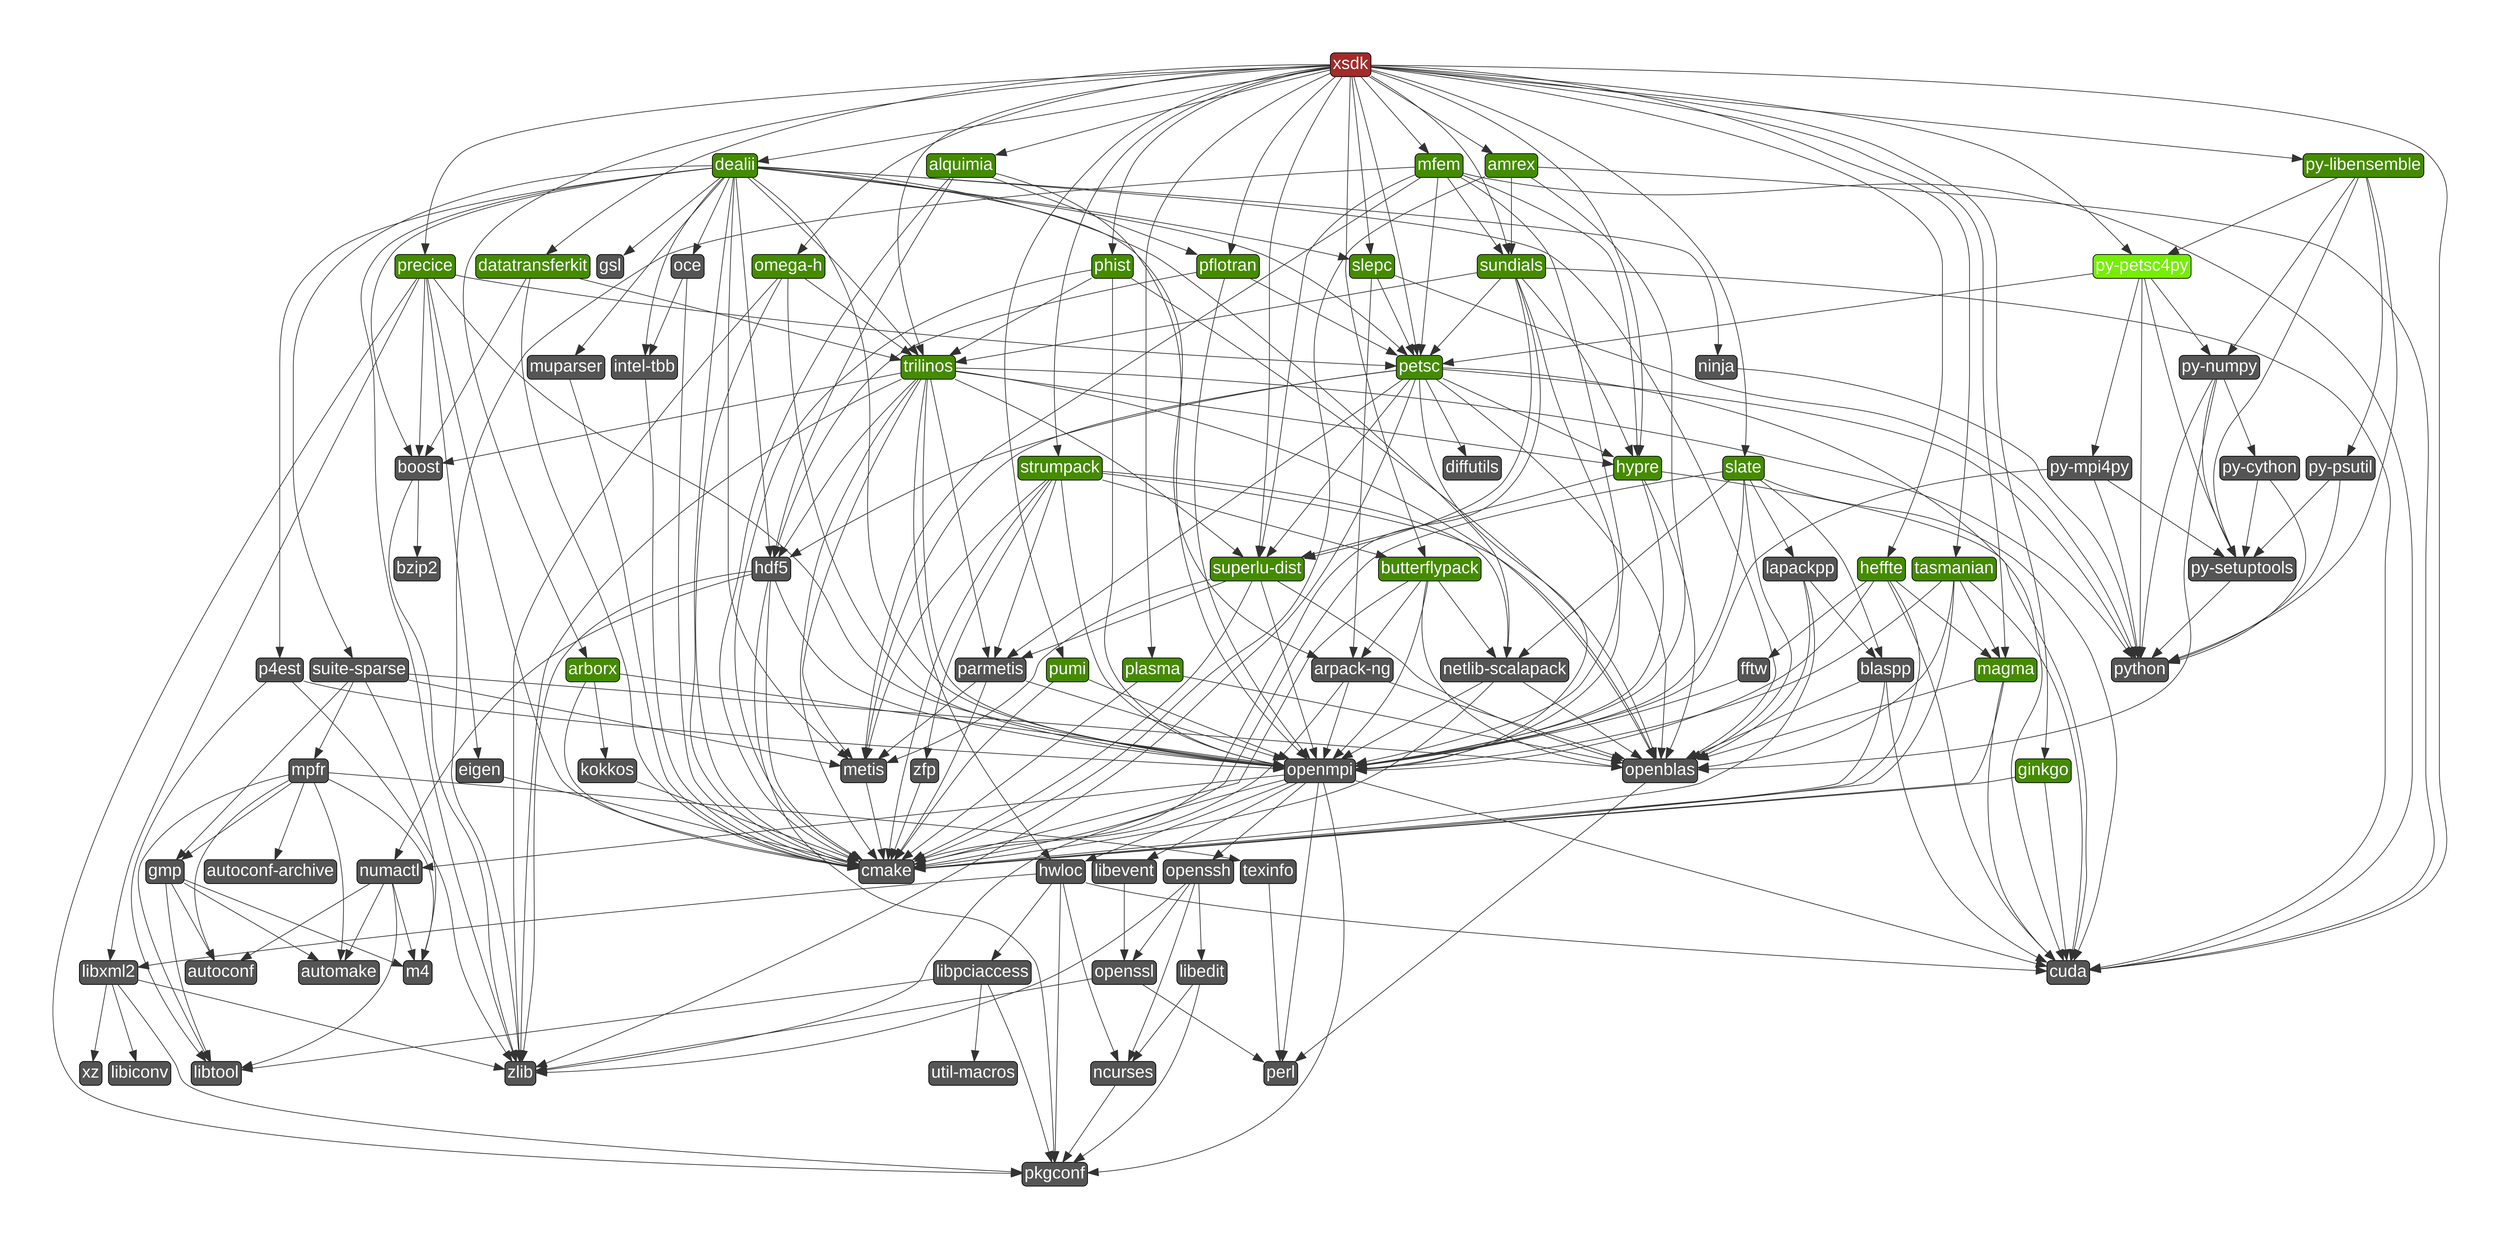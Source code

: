 digraph G {
  labelloc = "b"
  rankdir = "TB"
  ranksep = "3"
  margin = "2"

edge[
     penwidth = "2"
     color = "#333333"
     arrowsize = "3"
]
node[
     fontname=Arial,
     penwidth=2,
     fontsize=48,
     margin=.1,
     shape=box,
     fillcolor="#555555",
     fontcolor=white,
     style="rounded,filled"
]

  "esgpgs47kdyj6t56butnbkdqxrngsqfh" [label="perl"]
  "dm3psrokn6kxellujponoljtkhyt75et" [label="mpfr"]
  "75j2tpc62pqpx46spgpaevhsz2z7wlks" [label="hdf5"]
  "ddxuupmm6g3jxsfmjlvr3yf6xnbptl4e" [label="m4"]
  "gwlrc6wyiksdplw5kcqjp6xs4hcncwaq" [label="zfp"]
  "5gz34kxbkycct6zvbost3tmey57qlqrc" [label="libtool"]
  "ho2rfcl3etvy5pwlqhpzvozvy2rvczjf" [label="precice",fillcolor=chartreuse4]
  "u5p7avoa4b62xmd3vlbq6ttdncltgn5h" [label="openssl"]
  "cevchk6zbwikkhwpifb6awp7tudah2u3" [label="eigen"]
  "m4jxan7jib4diu7db6ggaxjdih6susy3" [label="magma",fillcolor=chartreuse4]
  "53ze3hfb4xfhyug5nrnz463zyl3fgjux" [label="blaspp"]
  "wifsvtcycwl4366ioq5pk772ijyd6sm5" [label="python"]
  "2w47unwx3jae6aa35f6keu24ydycfxwa" [label="metis"]
  "firmyjp35h36axndllcycteoxn6tknq5" [label="lapackpp"]
  "yvishhzc7rj6hqvb6aszvgura6j53z7d" [label="suite-sparse"]
  "v4ijv55gsnqqa3yyzkadmg676lob4dyn" [label="hypre",fillcolor=chartreuse4]
  "scaxdfgmdfzmdqns4y7uwernwudx7wgk" [label="libiconv"]
  "v3o5mkrouq2ml6ijoog5kouykyooqdub" [label="autoconf-archive"]
  "adp3hwefuyc5c5n363bu6yb5dfimboem" [label="tasmanian",fillcolor=chartreuse4]
  "efmfdnweujyqpkk3jc5umw3olhsyhran" [label="arpack-ng"]
  "fs25lbquyllyynoowyv74pgidcdt3lsu" [label="py-mpi4py"]
  "umondjvm4sxqjnxrorbv33mitfcedngv" [label="butterflypack",fillcolor=chartreuse4]
  "nat62wbu3hxn3e4zxeihhmdgwrl6kuhc" [label="superlu-dist",fillcolor=chartreuse4]
  "wosm56aw34vpfne46clodr5lrodc3l4w" [label="muparser"]
  "glvw4pzcdxxp6db4ga6jdalt24bwsfmv" [label="py-cython"]
  "pfhdls6db7w44gc4kyvjy3ipyxsmdngo" [label="openblas"]
  "c5tuufxmcyt4ba5iufhyvungcth4x3ny" [label="cmake"]
  "aulfsxpr5wsgj54csja3644wsdozvmo6" [label="hwloc"]
  "eipx5t4m5ao66rj5bcwaqcxaaqrsbewh" [label="texinfo"]
  "njnwpj3ldltqahrmr6kzdgzg3lmaljod" [label="py-petsc4py",fillcolor=chartreuse2]
  "cbgwz5hdurrlxvjb7dv6c7zav227eujd" [label="trilinos",fillcolor=chartreuse4]
  "l36quwd37vbonnprknsijd7esxwhou6u" [label="gmp"]
  "uivrw4nzysqjpehtyxwquap4wpzeahyc" [label="arborx",fillcolor=chartreuse4]
  "2ugqif53kq2u2ncxttz3d3tgnfns44om" [label="plasma",fillcolor=chartreuse4]
  "hpnu627m73fp2m52x42alol4ql5rtlon" [label="gsl"]
  "nx2m2pk5civ2uuck75hqkpynpoum7tk6" [label="xsdk",fillcolor=brown]
  "l6mipsqd2e7xlytpjt4vex6t4raf7ihf" [label="numactl"]
  "j6tzx4coysthco46hvzrkmqxrf3vjt5i" [label="zlib"]
  "sekujsorw2kzyxdpzhawrzq6ahszukbs" [label="cuda"]
  "4nnjd34furzlu7lahgwuuljtf4ii57dt" [label="pumi",fillcolor=chartreuse4]
  "rxauzietdmvdy4t4hwkuyu52eatg4an3" [label="netlib-scalapack"]
  "ljcs62fycx7ewaic6735kuwosofustpd" [label="omega-h",fillcolor=chartreuse4]
  "yxqku73rngcax2aino7wbb3ysrtilo26" [label="ginkgo",fillcolor=chartreuse4]
  "ytnwda5nox2ah2avaaxsbutcxq6fgvdu" [label="pflotran",fillcolor=chartreuse4]
  "2eourfhsczr4fpgl2bpfnsxjtiru2jfw" [label="py-numpy"]
  "ahuxqa3ft22ktiwiltcryzczzbngbbtt" [label="xz"]
  "7evfsbyexhqmfpcdp4vrqgiv2cywaxws" [label="slate",fillcolor=chartreuse4]
  "bslbuh5oughsfidltzmwvvvfwcbar7ud" [label="libevent"]
  "evtx77sdbsus4koyaavuefuoj546g3zm" [label="diffutils"]
  "kfltjw2jcqkbh5lc5ii7wudy3ow4r3xi" [label="parmetis"]
  "yguo4eskgdj3p4rctlcswm74n3je4hog" [label="kokkos"]
  "h5zwucj4udjdccrfh7fe27ybwokwty45" [label="dealii",fillcolor=chartreuse4]
  "7rgnthhgq3qcawlfl574fymqsfgqqz4j" [label="phist",fillcolor=chartreuse4]
  "x2elpv2ieobvu2hmdowh7gsvy6wclfq5" [label="fftw"]
  "v4b3u6b3yeivn6bqs2mppqvjbgacpn6k" [label="strumpack",fillcolor=chartreuse4]
  "xhsdtca3q2b2xah3glmnyuniiwovcr4c" [label="oce"]
  "j6kz5ltyehwsn4u5x5lewocdf36c4fjz" [label="alquimia",fillcolor=chartreuse4]
  "r65trvawueb3du5ioqakvf6jp4aps2ti" [label="petsc",fillcolor=chartreuse4]
  "dvi3twy7ujxjkcaimruuskiekxyhnlki" [label="sundials",fillcolor=chartreuse4]
  "dju6yohnqxlaf53jtbbb6d3alyvsd2o5" [label="libedit"]
  "7vvdcyjbssnglskrvmgptz5x3uezbmlj" [label="amrex",fillcolor=chartreuse4]
  "qvda2dp6endclsuvdqwwj6oro5w63obh" [label="automake"]
  "ljjq3kja3tdyr4phddvyu4ao222cdnj5" [label="ncurses"]
  "ti3dyxz3cif2nytrf5i7gfnu2adpqh7p" [label="intel-tbb"]
  "56d5or4zxjq6b3avk4bcms3d7gl5fctt" [label="libpciaccess"]
  "ouq7a4x2lzpm7bcvvipjvxyclk7jy5s2" [label="py-libensemble",fillcolor=chartreuse4]
  "hzqz7jsun3zpoedpsjuj3qv6r6dhwq5y" [label="libxml2"]
  "qb42qaw7s5n4ay6f34uleyyebcnltp6u" [label="p4est"]
  "hqwr5tzq5ps22uxzmfqpd5rus3tiotwd" [label="mfem",fillcolor=chartreuse4]
  "ykqiwizv5a7mrryudw7xbfjlh57bnuem" [label="py-psutil"]
  "7ukqpxvn5zaacnnyhahicz2iffpgbzzi" [label="slepc",fillcolor=chartreuse4]
  "n7ltm3k3h7hfpaberbc6myaho2lglzoa" [label="py-setuptools"]
  "w2kfcph2oksybsk2sho3z4tqr63whcyr" [label="heffte",fillcolor=chartreuse4]
  "zq5jbnohhpezazh6h2se22q6s4yukcqe" [label="pkgconf"]
  "2xvanfpltqyzypbmejhede3gpyel2rft" [label="boost"]
  "nwxzooyd2xolzwtzag2dnztlqnx4uj3r" [label="ninja"]
  "qx3smqpqwfxzxiei7qonwgb7kd5mayfs" [label="autoconf"]
  "l4p2gyeosfbw4b5y7xdppqsd6cvlmhj6" [label="openssh"]
  "723y2oxtm2ejxi2om45o4hb63qbrba7c" [label="util-macros"]
  "7lhab24h5d33i34r2hglkc6zbv7smds7" [label="openmpi"]
  "q2lbfanol7mtn2tebbky4xigwsniafgr" [label="bzip2"]
  "52lv2obcyzj5jgkzkgwgwtuxml2sbg7y" [label="datatransferkit",fillcolor=chartreuse4]

  "ytnwda5nox2ah2avaaxsbutcxq6fgvdu" -> "75j2tpc62pqpx46spgpaevhsz2z7wlks"
  "cbgwz5hdurrlxvjb7dv6c7zav227eujd" -> "2xvanfpltqyzypbmejhede3gpyel2rft"
  "h5zwucj4udjdccrfh7fe27ybwokwty45" -> "2w47unwx3jae6aa35f6keu24ydycfxwa"
  "r65trvawueb3du5ioqakvf6jp4aps2ti" -> "evtx77sdbsus4koyaavuefuoj546g3zm"
  "dvi3twy7ujxjkcaimruuskiekxyhnlki" -> "sekujsorw2kzyxdpzhawrzq6ahszukbs"
  "firmyjp35h36axndllcycteoxn6tknq5" -> "53ze3hfb4xfhyug5nrnz463zyl3fgjux"
  "l36quwd37vbonnprknsijd7esxwhou6u" -> "qx3smqpqwfxzxiei7qonwgb7kd5mayfs"
  "rxauzietdmvdy4t4hwkuyu52eatg4an3" -> "pfhdls6db7w44gc4kyvjy3ipyxsmdngo"
  "hzqz7jsun3zpoedpsjuj3qv6r6dhwq5y" -> "ahuxqa3ft22ktiwiltcryzczzbngbbtt"
  "njnwpj3ldltqahrmr6kzdgzg3lmaljod" -> "r65trvawueb3du5ioqakvf6jp4aps2ti"
  "nx2m2pk5civ2uuck75hqkpynpoum7tk6" -> "njnwpj3ldltqahrmr6kzdgzg3lmaljod"
  "hqwr5tzq5ps22uxzmfqpd5rus3tiotwd" -> "2w47unwx3jae6aa35f6keu24ydycfxwa"
  "ljcs62fycx7ewaic6735kuwosofustpd" -> "cbgwz5hdurrlxvjb7dv6c7zav227eujd"
  "nx2m2pk5civ2uuck75hqkpynpoum7tk6" -> "2ugqif53kq2u2ncxttz3d3tgnfns44om"
  "h5zwucj4udjdccrfh7fe27ybwokwty45" -> "hpnu627m73fp2m52x42alol4ql5rtlon"
  "yvishhzc7rj6hqvb6aszvgura6j53z7d" -> "pfhdls6db7w44gc4kyvjy3ipyxsmdngo"
  "dm3psrokn6kxellujponoljtkhyt75et" -> "ddxuupmm6g3jxsfmjlvr3yf6xnbptl4e"
  "7lhab24h5d33i34r2hglkc6zbv7smds7" -> "zq5jbnohhpezazh6h2se22q6s4yukcqe"
  "cbgwz5hdurrlxvjb7dv6c7zav227eujd" -> "nat62wbu3hxn3e4zxeihhmdgwrl6kuhc"
  "h5zwucj4udjdccrfh7fe27ybwokwty45" -> "75j2tpc62pqpx46spgpaevhsz2z7wlks"
  "yguo4eskgdj3p4rctlcswm74n3je4hog" -> "c5tuufxmcyt4ba5iufhyvungcth4x3ny"
  "h5zwucj4udjdccrfh7fe27ybwokwty45" -> "2xvanfpltqyzypbmejhede3gpyel2rft"
  "rxauzietdmvdy4t4hwkuyu52eatg4an3" -> "c5tuufxmcyt4ba5iufhyvungcth4x3ny"
  "cbgwz5hdurrlxvjb7dv6c7zav227eujd" -> "wifsvtcycwl4366ioq5pk772ijyd6sm5"
  "aulfsxpr5wsgj54csja3644wsdozvmo6" -> "56d5or4zxjq6b3avk4bcms3d7gl5fctt"
  "aulfsxpr5wsgj54csja3644wsdozvmo6" -> "ljjq3kja3tdyr4phddvyu4ao222cdnj5"
  "ho2rfcl3etvy5pwlqhpzvozvy2rvczjf" -> "cevchk6zbwikkhwpifb6awp7tudah2u3"
  "v4ijv55gsnqqa3yyzkadmg676lob4dyn" -> "7lhab24h5d33i34r2hglkc6zbv7smds7"
  "7ukqpxvn5zaacnnyhahicz2iffpgbzzi" -> "efmfdnweujyqpkk3jc5umw3olhsyhran"
  "ho2rfcl3etvy5pwlqhpzvozvy2rvczjf" -> "hzqz7jsun3zpoedpsjuj3qv6r6dhwq5y"
  "nx2m2pk5civ2uuck75hqkpynpoum7tk6" -> "v4b3u6b3yeivn6bqs2mppqvjbgacpn6k"
  "nx2m2pk5civ2uuck75hqkpynpoum7tk6" -> "7vvdcyjbssnglskrvmgptz5x3uezbmlj"
  "yxqku73rngcax2aino7wbb3ysrtilo26" -> "sekujsorw2kzyxdpzhawrzq6ahszukbs"
  "dvi3twy7ujxjkcaimruuskiekxyhnlki" -> "r65trvawueb3du5ioqakvf6jp4aps2ti"
  "njnwpj3ldltqahrmr6kzdgzg3lmaljod" -> "n7ltm3k3h7hfpaberbc6myaho2lglzoa"
  "x2elpv2ieobvu2hmdowh7gsvy6wclfq5" -> "7lhab24h5d33i34r2hglkc6zbv7smds7"
  "2w47unwx3jae6aa35f6keu24ydycfxwa" -> "c5tuufxmcyt4ba5iufhyvungcth4x3ny"
  "v4b3u6b3yeivn6bqs2mppqvjbgacpn6k" -> "7lhab24h5d33i34r2hglkc6zbv7smds7"
  "cbgwz5hdurrlxvjb7dv6c7zav227eujd" -> "c5tuufxmcyt4ba5iufhyvungcth4x3ny"
  "yvishhzc7rj6hqvb6aszvgura6j53z7d" -> "ddxuupmm6g3jxsfmjlvr3yf6xnbptl4e"
  "nx2m2pk5civ2uuck75hqkpynpoum7tk6" -> "ytnwda5nox2ah2avaaxsbutcxq6fgvdu"
  "v4b3u6b3yeivn6bqs2mppqvjbgacpn6k" -> "gwlrc6wyiksdplw5kcqjp6xs4hcncwaq"
  "dvi3twy7ujxjkcaimruuskiekxyhnlki" -> "cbgwz5hdurrlxvjb7dv6c7zav227eujd"
  "aulfsxpr5wsgj54csja3644wsdozvmo6" -> "zq5jbnohhpezazh6h2se22q6s4yukcqe"
  "cbgwz5hdurrlxvjb7dv6c7zav227eujd" -> "7lhab24h5d33i34r2hglkc6zbv7smds7"
  "ljcs62fycx7ewaic6735kuwosofustpd" -> "7lhab24h5d33i34r2hglkc6zbv7smds7"
  "nx2m2pk5civ2uuck75hqkpynpoum7tk6" -> "ouq7a4x2lzpm7bcvvipjvxyclk7jy5s2"
  "ho2rfcl3etvy5pwlqhpzvozvy2rvczjf" -> "2xvanfpltqyzypbmejhede3gpyel2rft"
  "75j2tpc62pqpx46spgpaevhsz2z7wlks" -> "j6tzx4coysthco46hvzrkmqxrf3vjt5i"
  "dm3psrokn6kxellujponoljtkhyt75et" -> "5gz34kxbkycct6zvbost3tmey57qlqrc"
  "nx2m2pk5civ2uuck75hqkpynpoum7tk6" -> "uivrw4nzysqjpehtyxwquap4wpzeahyc"
  "2ugqif53kq2u2ncxttz3d3tgnfns44om" -> "c5tuufxmcyt4ba5iufhyvungcth4x3ny"
  "l4p2gyeosfbw4b5y7xdppqsd6cvlmhj6" -> "dju6yohnqxlaf53jtbbb6d3alyvsd2o5"
  "7rgnthhgq3qcawlfl574fymqsfgqqz4j" -> "cbgwz5hdurrlxvjb7dv6c7zav227eujd"
  "dm3psrokn6kxellujponoljtkhyt75et" -> "qx3smqpqwfxzxiei7qonwgb7kd5mayfs"
  "glvw4pzcdxxp6db4ga6jdalt24bwsfmv" -> "n7ltm3k3h7hfpaberbc6myaho2lglzoa"
  "v4b3u6b3yeivn6bqs2mppqvjbgacpn6k" -> "2w47unwx3jae6aa35f6keu24ydycfxwa"
  "hqwr5tzq5ps22uxzmfqpd5rus3tiotwd" -> "nat62wbu3hxn3e4zxeihhmdgwrl6kuhc"
  "nx2m2pk5civ2uuck75hqkpynpoum7tk6" -> "adp3hwefuyc5c5n363bu6yb5dfimboem"
  "nat62wbu3hxn3e4zxeihhmdgwrl6kuhc" -> "c5tuufxmcyt4ba5iufhyvungcth4x3ny"
  "l6mipsqd2e7xlytpjt4vex6t4raf7ihf" -> "5gz34kxbkycct6zvbost3tmey57qlqrc"
  "dm3psrokn6kxellujponoljtkhyt75et" -> "eipx5t4m5ao66rj5bcwaqcxaaqrsbewh"
  "ykqiwizv5a7mrryudw7xbfjlh57bnuem" -> "wifsvtcycwl4366ioq5pk772ijyd6sm5"
  "rxauzietdmvdy4t4hwkuyu52eatg4an3" -> "7lhab24h5d33i34r2hglkc6zbv7smds7"
  "dju6yohnqxlaf53jtbbb6d3alyvsd2o5" -> "zq5jbnohhpezazh6h2se22q6s4yukcqe"
  "dvi3twy7ujxjkcaimruuskiekxyhnlki" -> "c5tuufxmcyt4ba5iufhyvungcth4x3ny"
  "4nnjd34furzlu7lahgwuuljtf4ii57dt" -> "c5tuufxmcyt4ba5iufhyvungcth4x3ny"
  "l4p2gyeosfbw4b5y7xdppqsd6cvlmhj6" -> "j6tzx4coysthco46hvzrkmqxrf3vjt5i"
  "7lhab24h5d33i34r2hglkc6zbv7smds7" -> "esgpgs47kdyj6t56butnbkdqxrngsqfh"
  "v4b3u6b3yeivn6bqs2mppqvjbgacpn6k" -> "pfhdls6db7w44gc4kyvjy3ipyxsmdngo"
  "j6kz5ltyehwsn4u5x5lewocdf36c4fjz" -> "7lhab24h5d33i34r2hglkc6zbv7smds7"
  "r65trvawueb3du5ioqakvf6jp4aps2ti" -> "j6tzx4coysthco46hvzrkmqxrf3vjt5i"
  "umondjvm4sxqjnxrorbv33mitfcedngv" -> "c5tuufxmcyt4ba5iufhyvungcth4x3ny"
  "7vvdcyjbssnglskrvmgptz5x3uezbmlj" -> "c5tuufxmcyt4ba5iufhyvungcth4x3ny"
  "56d5or4zxjq6b3avk4bcms3d7gl5fctt" -> "zq5jbnohhpezazh6h2se22q6s4yukcqe"
  "l6mipsqd2e7xlytpjt4vex6t4raf7ihf" -> "qx3smqpqwfxzxiei7qonwgb7kd5mayfs"
  "53ze3hfb4xfhyug5nrnz463zyl3fgjux" -> "pfhdls6db7w44gc4kyvjy3ipyxsmdngo"
  "uivrw4nzysqjpehtyxwquap4wpzeahyc" -> "c5tuufxmcyt4ba5iufhyvungcth4x3ny"
  "v4ijv55gsnqqa3yyzkadmg676lob4dyn" -> "pfhdls6db7w44gc4kyvjy3ipyxsmdngo"
  "ykqiwizv5a7mrryudw7xbfjlh57bnuem" -> "n7ltm3k3h7hfpaberbc6myaho2lglzoa"
  "hqwr5tzq5ps22uxzmfqpd5rus3tiotwd" -> "dvi3twy7ujxjkcaimruuskiekxyhnlki"
  "h5zwucj4udjdccrfh7fe27ybwokwty45" -> "rxauzietdmvdy4t4hwkuyu52eatg4an3"
  "hqwr5tzq5ps22uxzmfqpd5rus3tiotwd" -> "j6tzx4coysthco46hvzrkmqxrf3vjt5i"
  "ho2rfcl3etvy5pwlqhpzvozvy2rvczjf" -> "7lhab24h5d33i34r2hglkc6zbv7smds7"
  "hqwr5tzq5ps22uxzmfqpd5rus3tiotwd" -> "v4ijv55gsnqqa3yyzkadmg676lob4dyn"
  "r65trvawueb3du5ioqakvf6jp4aps2ti" -> "sekujsorw2kzyxdpzhawrzq6ahszukbs"
  "56d5or4zxjq6b3avk4bcms3d7gl5fctt" -> "723y2oxtm2ejxi2om45o4hb63qbrba7c"
  "nx2m2pk5civ2uuck75hqkpynpoum7tk6" -> "v4ijv55gsnqqa3yyzkadmg676lob4dyn"
  "nx2m2pk5civ2uuck75hqkpynpoum7tk6" -> "7rgnthhgq3qcawlfl574fymqsfgqqz4j"
  "gwlrc6wyiksdplw5kcqjp6xs4hcncwaq" -> "c5tuufxmcyt4ba5iufhyvungcth4x3ny"
  "53ze3hfb4xfhyug5nrnz463zyl3fgjux" -> "sekujsorw2kzyxdpzhawrzq6ahszukbs"
  "h5zwucj4udjdccrfh7fe27ybwokwty45" -> "cbgwz5hdurrlxvjb7dv6c7zav227eujd"
  "v4b3u6b3yeivn6bqs2mppqvjbgacpn6k" -> "kfltjw2jcqkbh5lc5ii7wudy3ow4r3xi"
  "qb42qaw7s5n4ay6f34uleyyebcnltp6u" -> "7lhab24h5d33i34r2hglkc6zbv7smds7"
  "2xvanfpltqyzypbmejhede3gpyel2rft" -> "q2lbfanol7mtn2tebbky4xigwsniafgr"
  "nwxzooyd2xolzwtzag2dnztlqnx4uj3r" -> "wifsvtcycwl4366ioq5pk772ijyd6sm5"
  "7vvdcyjbssnglskrvmgptz5x3uezbmlj" -> "sekujsorw2kzyxdpzhawrzq6ahszukbs"
  "cbgwz5hdurrlxvjb7dv6c7zav227eujd" -> "kfltjw2jcqkbh5lc5ii7wudy3ow4r3xi"
  "nx2m2pk5civ2uuck75hqkpynpoum7tk6" -> "7evfsbyexhqmfpcdp4vrqgiv2cywaxws"
  "umondjvm4sxqjnxrorbv33mitfcedngv" -> "rxauzietdmvdy4t4hwkuyu52eatg4an3"
  "w2kfcph2oksybsk2sho3z4tqr63whcyr" -> "7lhab24h5d33i34r2hglkc6zbv7smds7"
  "r65trvawueb3du5ioqakvf6jp4aps2ti" -> "nat62wbu3hxn3e4zxeihhmdgwrl6kuhc"
  "nx2m2pk5civ2uuck75hqkpynpoum7tk6" -> "7ukqpxvn5zaacnnyhahicz2iffpgbzzi"
  "j6kz5ltyehwsn4u5x5lewocdf36c4fjz" -> "75j2tpc62pqpx46spgpaevhsz2z7wlks"
  "aulfsxpr5wsgj54csja3644wsdozvmo6" -> "hzqz7jsun3zpoedpsjuj3qv6r6dhwq5y"
  "75j2tpc62pqpx46spgpaevhsz2z7wlks" -> "l6mipsqd2e7xlytpjt4vex6t4raf7ihf"
  "dm3psrokn6kxellujponoljtkhyt75et" -> "l36quwd37vbonnprknsijd7esxwhou6u"
  "nx2m2pk5civ2uuck75hqkpynpoum7tk6" -> "r65trvawueb3du5ioqakvf6jp4aps2ti"
  "7evfsbyexhqmfpcdp4vrqgiv2cywaxws" -> "53ze3hfb4xfhyug5nrnz463zyl3fgjux"
  "h5zwucj4udjdccrfh7fe27ybwokwty45" -> "ti3dyxz3cif2nytrf5i7gfnu2adpqh7p"
  "l4p2gyeosfbw4b5y7xdppqsd6cvlmhj6" -> "u5p7avoa4b62xmd3vlbq6ttdncltgn5h"
  "2eourfhsczr4fpgl2bpfnsxjtiru2jfw" -> "n7ltm3k3h7hfpaberbc6myaho2lglzoa"
  "yvishhzc7rj6hqvb6aszvgura6j53z7d" -> "l36quwd37vbonnprknsijd7esxwhou6u"
  "w2kfcph2oksybsk2sho3z4tqr63whcyr" -> "sekujsorw2kzyxdpzhawrzq6ahszukbs"
  "h5zwucj4udjdccrfh7fe27ybwokwty45" -> "7lhab24h5d33i34r2hglkc6zbv7smds7"
  "yvishhzc7rj6hqvb6aszvgura6j53z7d" -> "dm3psrokn6kxellujponoljtkhyt75et"
  "umondjvm4sxqjnxrorbv33mitfcedngv" -> "pfhdls6db7w44gc4kyvjy3ipyxsmdngo"
  "cbgwz5hdurrlxvjb7dv6c7zav227eujd" -> "75j2tpc62pqpx46spgpaevhsz2z7wlks"
  "7lhab24h5d33i34r2hglkc6zbv7smds7" -> "j6tzx4coysthco46hvzrkmqxrf3vjt5i"
  "ouq7a4x2lzpm7bcvvipjvxyclk7jy5s2" -> "ykqiwizv5a7mrryudw7xbfjlh57bnuem"
  "r65trvawueb3du5ioqakvf6jp4aps2ti" -> "7lhab24h5d33i34r2hglkc6zbv7smds7"
  "efmfdnweujyqpkk3jc5umw3olhsyhran" -> "pfhdls6db7w44gc4kyvjy3ipyxsmdngo"
  "firmyjp35h36axndllcycteoxn6tknq5" -> "c5tuufxmcyt4ba5iufhyvungcth4x3ny"
  "ouq7a4x2lzpm7bcvvipjvxyclk7jy5s2" -> "wifsvtcycwl4366ioq5pk772ijyd6sm5"
  "hzqz7jsun3zpoedpsjuj3qv6r6dhwq5y" -> "zq5jbnohhpezazh6h2se22q6s4yukcqe"
  "cbgwz5hdurrlxvjb7dv6c7zav227eujd" -> "j6tzx4coysthco46hvzrkmqxrf3vjt5i"
  "v4b3u6b3yeivn6bqs2mppqvjbgacpn6k" -> "c5tuufxmcyt4ba5iufhyvungcth4x3ny"
  "75j2tpc62pqpx46spgpaevhsz2z7wlks" -> "c5tuufxmcyt4ba5iufhyvungcth4x3ny"
  "fs25lbquyllyynoowyv74pgidcdt3lsu" -> "wifsvtcycwl4366ioq5pk772ijyd6sm5"
  "m4jxan7jib4diu7db6ggaxjdih6susy3" -> "pfhdls6db7w44gc4kyvjy3ipyxsmdngo"
  "dvi3twy7ujxjkcaimruuskiekxyhnlki" -> "nat62wbu3hxn3e4zxeihhmdgwrl6kuhc"
  "l4p2gyeosfbw4b5y7xdppqsd6cvlmhj6" -> "ljjq3kja3tdyr4phddvyu4ao222cdnj5"
  "ouq7a4x2lzpm7bcvvipjvxyclk7jy5s2" -> "n7ltm3k3h7hfpaberbc6myaho2lglzoa"
  "j6kz5ltyehwsn4u5x5lewocdf36c4fjz" -> "c5tuufxmcyt4ba5iufhyvungcth4x3ny"
  "r65trvawueb3du5ioqakvf6jp4aps2ti" -> "75j2tpc62pqpx46spgpaevhsz2z7wlks"
  "qb42qaw7s5n4ay6f34uleyyebcnltp6u" -> "j6tzx4coysthco46hvzrkmqxrf3vjt5i"
  "adp3hwefuyc5c5n363bu6yb5dfimboem" -> "m4jxan7jib4diu7db6ggaxjdih6susy3"
  "cbgwz5hdurrlxvjb7dv6c7zav227eujd" -> "2w47unwx3jae6aa35f6keu24ydycfxwa"
  "m4jxan7jib4diu7db6ggaxjdih6susy3" -> "sekujsorw2kzyxdpzhawrzq6ahszukbs"
  "nx2m2pk5civ2uuck75hqkpynpoum7tk6" -> "j6kz5ltyehwsn4u5x5lewocdf36c4fjz"
  "fs25lbquyllyynoowyv74pgidcdt3lsu" -> "n7ltm3k3h7hfpaberbc6myaho2lglzoa"
  "ljjq3kja3tdyr4phddvyu4ao222cdnj5" -> "zq5jbnohhpezazh6h2se22q6s4yukcqe"
  "nx2m2pk5civ2uuck75hqkpynpoum7tk6" -> "hqwr5tzq5ps22uxzmfqpd5rus3tiotwd"
  "aulfsxpr5wsgj54csja3644wsdozvmo6" -> "sekujsorw2kzyxdpzhawrzq6ahszukbs"
  "7ukqpxvn5zaacnnyhahicz2iffpgbzzi" -> "wifsvtcycwl4366ioq5pk772ijyd6sm5"
  "2xvanfpltqyzypbmejhede3gpyel2rft" -> "j6tzx4coysthco46hvzrkmqxrf3vjt5i"
  "ho2rfcl3etvy5pwlqhpzvozvy2rvczjf" -> "c5tuufxmcyt4ba5iufhyvungcth4x3ny"
  "75j2tpc62pqpx46spgpaevhsz2z7wlks" -> "7lhab24h5d33i34r2hglkc6zbv7smds7"
  "7evfsbyexhqmfpcdp4vrqgiv2cywaxws" -> "7lhab24h5d33i34r2hglkc6zbv7smds7"
  "kfltjw2jcqkbh5lc5ii7wudy3ow4r3xi" -> "2w47unwx3jae6aa35f6keu24ydycfxwa"
  "njnwpj3ldltqahrmr6kzdgzg3lmaljod" -> "fs25lbquyllyynoowyv74pgidcdt3lsu"
  "yvishhzc7rj6hqvb6aszvgura6j53z7d" -> "2w47unwx3jae6aa35f6keu24ydycfxwa"
  "nx2m2pk5civ2uuck75hqkpynpoum7tk6" -> "ljcs62fycx7ewaic6735kuwosofustpd"
  "umondjvm4sxqjnxrorbv33mitfcedngv" -> "7lhab24h5d33i34r2hglkc6zbv7smds7"
  "7lhab24h5d33i34r2hglkc6zbv7smds7" -> "bslbuh5oughsfidltzmwvvvfwcbar7ud"
  "r65trvawueb3du5ioqakvf6jp4aps2ti" -> "kfltjw2jcqkbh5lc5ii7wudy3ow4r3xi"
  "7lhab24h5d33i34r2hglkc6zbv7smds7" -> "sekujsorw2kzyxdpzhawrzq6ahszukbs"
  "56d5or4zxjq6b3avk4bcms3d7gl5fctt" -> "5gz34kxbkycct6zvbost3tmey57qlqrc"
  "nx2m2pk5civ2uuck75hqkpynpoum7tk6" -> "52lv2obcyzj5jgkzkgwgwtuxml2sbg7y"
  "7evfsbyexhqmfpcdp4vrqgiv2cywaxws" -> "sekujsorw2kzyxdpzhawrzq6ahszukbs"
  "7vvdcyjbssnglskrvmgptz5x3uezbmlj" -> "dvi3twy7ujxjkcaimruuskiekxyhnlki"
  "nx2m2pk5civ2uuck75hqkpynpoum7tk6" -> "ho2rfcl3etvy5pwlqhpzvozvy2rvczjf"
  "glvw4pzcdxxp6db4ga6jdalt24bwsfmv" -> "wifsvtcycwl4366ioq5pk772ijyd6sm5"
  "w2kfcph2oksybsk2sho3z4tqr63whcyr" -> "x2elpv2ieobvu2hmdowh7gsvy6wclfq5"
  "h5zwucj4udjdccrfh7fe27ybwokwty45" -> "wosm56aw34vpfne46clodr5lrodc3l4w"
  "cbgwz5hdurrlxvjb7dv6c7zav227eujd" -> "aulfsxpr5wsgj54csja3644wsdozvmo6"
  "nat62wbu3hxn3e4zxeihhmdgwrl6kuhc" -> "2w47unwx3jae6aa35f6keu24ydycfxwa"
  "eipx5t4m5ao66rj5bcwaqcxaaqrsbewh" -> "esgpgs47kdyj6t56butnbkdqxrngsqfh"
  "adp3hwefuyc5c5n363bu6yb5dfimboem" -> "c5tuufxmcyt4ba5iufhyvungcth4x3ny"
  "7evfsbyexhqmfpcdp4vrqgiv2cywaxws" -> "firmyjp35h36axndllcycteoxn6tknq5"
  "ytnwda5nox2ah2avaaxsbutcxq6fgvdu" -> "r65trvawueb3du5ioqakvf6jp4aps2ti"
  "kfltjw2jcqkbh5lc5ii7wudy3ow4r3xi" -> "c5tuufxmcyt4ba5iufhyvungcth4x3ny"
  "nx2m2pk5civ2uuck75hqkpynpoum7tk6" -> "yxqku73rngcax2aino7wbb3ysrtilo26"
  "nx2m2pk5civ2uuck75hqkpynpoum7tk6" -> "nat62wbu3hxn3e4zxeihhmdgwrl6kuhc"
  "l6mipsqd2e7xlytpjt4vex6t4raf7ihf" -> "qvda2dp6endclsuvdqwwj6oro5w63obh"
  "7evfsbyexhqmfpcdp4vrqgiv2cywaxws" -> "pfhdls6db7w44gc4kyvjy3ipyxsmdngo"
  "h5zwucj4udjdccrfh7fe27ybwokwty45" -> "nwxzooyd2xolzwtzag2dnztlqnx4uj3r"
  "l36quwd37vbonnprknsijd7esxwhou6u" -> "ddxuupmm6g3jxsfmjlvr3yf6xnbptl4e"
  "hqwr5tzq5ps22uxzmfqpd5rus3tiotwd" -> "sekujsorw2kzyxdpzhawrzq6ahszukbs"
  "cevchk6zbwikkhwpifb6awp7tudah2u3" -> "c5tuufxmcyt4ba5iufhyvungcth4x3ny"
  "h5zwucj4udjdccrfh7fe27ybwokwty45" -> "pfhdls6db7w44gc4kyvjy3ipyxsmdngo"
  "h5zwucj4udjdccrfh7fe27ybwokwty45" -> "7ukqpxvn5zaacnnyhahicz2iffpgbzzi"
  "h5zwucj4udjdccrfh7fe27ybwokwty45" -> "qb42qaw7s5n4ay6f34uleyyebcnltp6u"
  "m4jxan7jib4diu7db6ggaxjdih6susy3" -> "c5tuufxmcyt4ba5iufhyvungcth4x3ny"
  "7vvdcyjbssnglskrvmgptz5x3uezbmlj" -> "7lhab24h5d33i34r2hglkc6zbv7smds7"
  "w2kfcph2oksybsk2sho3z4tqr63whcyr" -> "m4jxan7jib4diu7db6ggaxjdih6susy3"
  "l36quwd37vbonnprknsijd7esxwhou6u" -> "qvda2dp6endclsuvdqwwj6oro5w63obh"
  "75j2tpc62pqpx46spgpaevhsz2z7wlks" -> "zq5jbnohhpezazh6h2se22q6s4yukcqe"
  "ouq7a4x2lzpm7bcvvipjvxyclk7jy5s2" -> "njnwpj3ldltqahrmr6kzdgzg3lmaljod"
  "adp3hwefuyc5c5n363bu6yb5dfimboem" -> "7lhab24h5d33i34r2hglkc6zbv7smds7"
  "dm3psrokn6kxellujponoljtkhyt75et" -> "v3o5mkrouq2ml6ijoog5kouykyooqdub"
  "h5zwucj4udjdccrfh7fe27ybwokwty45" -> "yvishhzc7rj6hqvb6aszvgura6j53z7d"
  "7lhab24h5d33i34r2hglkc6zbv7smds7" -> "l6mipsqd2e7xlytpjt4vex6t4raf7ihf"
  "hzqz7jsun3zpoedpsjuj3qv6r6dhwq5y" -> "scaxdfgmdfzmdqns4y7uwernwudx7wgk"
  "bslbuh5oughsfidltzmwvvvfwcbar7ud" -> "u5p7avoa4b62xmd3vlbq6ttdncltgn5h"
  "efmfdnweujyqpkk3jc5umw3olhsyhran" -> "7lhab24h5d33i34r2hglkc6zbv7smds7"
  "l6mipsqd2e7xlytpjt4vex6t4raf7ihf" -> "ddxuupmm6g3jxsfmjlvr3yf6xnbptl4e"
  "h5zwucj4udjdccrfh7fe27ybwokwty45" -> "efmfdnweujyqpkk3jc5umw3olhsyhran"
  "efmfdnweujyqpkk3jc5umw3olhsyhran" -> "c5tuufxmcyt4ba5iufhyvungcth4x3ny"
  "firmyjp35h36axndllcycteoxn6tknq5" -> "pfhdls6db7w44gc4kyvjy3ipyxsmdngo"
  "nx2m2pk5civ2uuck75hqkpynpoum7tk6" -> "4nnjd34furzlu7lahgwuuljtf4ii57dt"
  "njnwpj3ldltqahrmr6kzdgzg3lmaljod" -> "wifsvtcycwl4366ioq5pk772ijyd6sm5"
  "h5zwucj4udjdccrfh7fe27ybwokwty45" -> "xhsdtca3q2b2xah3glmnyuniiwovcr4c"
  "v4b3u6b3yeivn6bqs2mppqvjbgacpn6k" -> "rxauzietdmvdy4t4hwkuyu52eatg4an3"
  "dvi3twy7ujxjkcaimruuskiekxyhnlki" -> "7lhab24h5d33i34r2hglkc6zbv7smds7"
  "nx2m2pk5civ2uuck75hqkpynpoum7tk6" -> "umondjvm4sxqjnxrorbv33mitfcedngv"
  "xhsdtca3q2b2xah3glmnyuniiwovcr4c" -> "ti3dyxz3cif2nytrf5i7gfnu2adpqh7p"
  "7lhab24h5d33i34r2hglkc6zbv7smds7" -> "l4p2gyeosfbw4b5y7xdppqsd6cvlmhj6"
  "ti3dyxz3cif2nytrf5i7gfnu2adpqh7p" -> "c5tuufxmcyt4ba5iufhyvungcth4x3ny"
  "kfltjw2jcqkbh5lc5ii7wudy3ow4r3xi" -> "7lhab24h5d33i34r2hglkc6zbv7smds7"
  "7rgnthhgq3qcawlfl574fymqsfgqqz4j" -> "pfhdls6db7w44gc4kyvjy3ipyxsmdngo"
  "uivrw4nzysqjpehtyxwquap4wpzeahyc" -> "7lhab24h5d33i34r2hglkc6zbv7smds7"
  "nat62wbu3hxn3e4zxeihhmdgwrl6kuhc" -> "7lhab24h5d33i34r2hglkc6zbv7smds7"
  "uivrw4nzysqjpehtyxwquap4wpzeahyc" -> "yguo4eskgdj3p4rctlcswm74n3je4hog"
  "7rgnthhgq3qcawlfl574fymqsfgqqz4j" -> "c5tuufxmcyt4ba5iufhyvungcth4x3ny"
  "wosm56aw34vpfne46clodr5lrodc3l4w" -> "c5tuufxmcyt4ba5iufhyvungcth4x3ny"
  "pfhdls6db7w44gc4kyvjy3ipyxsmdngo" -> "esgpgs47kdyj6t56butnbkdqxrngsqfh"
  "u5p7avoa4b62xmd3vlbq6ttdncltgn5h" -> "j6tzx4coysthco46hvzrkmqxrf3vjt5i"
  "52lv2obcyzj5jgkzkgwgwtuxml2sbg7y" -> "cbgwz5hdurrlxvjb7dv6c7zav227eujd"
  "2eourfhsczr4fpgl2bpfnsxjtiru2jfw" -> "pfhdls6db7w44gc4kyvjy3ipyxsmdngo"
  "w2kfcph2oksybsk2sho3z4tqr63whcyr" -> "c5tuufxmcyt4ba5iufhyvungcth4x3ny"
  "hqwr5tzq5ps22uxzmfqpd5rus3tiotwd" -> "r65trvawueb3du5ioqakvf6jp4aps2ti"
  "cbgwz5hdurrlxvjb7dv6c7zav227eujd" -> "v4ijv55gsnqqa3yyzkadmg676lob4dyn"
  "yxqku73rngcax2aino7wbb3ysrtilo26" -> "c5tuufxmcyt4ba5iufhyvungcth4x3ny"
  "umondjvm4sxqjnxrorbv33mitfcedngv" -> "efmfdnweujyqpkk3jc5umw3olhsyhran"
  "njnwpj3ldltqahrmr6kzdgzg3lmaljod" -> "2eourfhsczr4fpgl2bpfnsxjtiru2jfw"
  "r65trvawueb3du5ioqakvf6jp4aps2ti" -> "pfhdls6db7w44gc4kyvjy3ipyxsmdngo"
  "fs25lbquyllyynoowyv74pgidcdt3lsu" -> "7lhab24h5d33i34r2hglkc6zbv7smds7"
  "nx2m2pk5civ2uuck75hqkpynpoum7tk6" -> "sekujsorw2kzyxdpzhawrzq6ahszukbs"
  "ljcs62fycx7ewaic6735kuwosofustpd" -> "j6tzx4coysthco46hvzrkmqxrf3vjt5i"
  "53ze3hfb4xfhyug5nrnz463zyl3fgjux" -> "c5tuufxmcyt4ba5iufhyvungcth4x3ny"
  "7lhab24h5d33i34r2hglkc6zbv7smds7" -> "aulfsxpr5wsgj54csja3644wsdozvmo6"
  "nx2m2pk5civ2uuck75hqkpynpoum7tk6" -> "w2kfcph2oksybsk2sho3z4tqr63whcyr"
  "ytnwda5nox2ah2avaaxsbutcxq6fgvdu" -> "7lhab24h5d33i34r2hglkc6zbv7smds7"
  "xhsdtca3q2b2xah3glmnyuniiwovcr4c" -> "c5tuufxmcyt4ba5iufhyvungcth4x3ny"
  "nx2m2pk5civ2uuck75hqkpynpoum7tk6" -> "h5zwucj4udjdccrfh7fe27ybwokwty45"
  "ho2rfcl3etvy5pwlqhpzvozvy2rvczjf" -> "r65trvawueb3du5ioqakvf6jp4aps2ti"
  "l36quwd37vbonnprknsijd7esxwhou6u" -> "5gz34kxbkycct6zvbost3tmey57qlqrc"
  "r65trvawueb3du5ioqakvf6jp4aps2ti" -> "2w47unwx3jae6aa35f6keu24ydycfxwa"
  "7evfsbyexhqmfpcdp4vrqgiv2cywaxws" -> "rxauzietdmvdy4t4hwkuyu52eatg4an3"
  "52lv2obcyzj5jgkzkgwgwtuxml2sbg7y" -> "c5tuufxmcyt4ba5iufhyvungcth4x3ny"
  "ljcs62fycx7ewaic6735kuwosofustpd" -> "c5tuufxmcyt4ba5iufhyvungcth4x3ny"
  "h5zwucj4udjdccrfh7fe27ybwokwty45" -> "r65trvawueb3du5ioqakvf6jp4aps2ti"
  "7ukqpxvn5zaacnnyhahicz2iffpgbzzi" -> "r65trvawueb3du5ioqakvf6jp4aps2ti"
  "j6kz5ltyehwsn4u5x5lewocdf36c4fjz" -> "ytnwda5nox2ah2avaaxsbutcxq6fgvdu"
  "h5zwucj4udjdccrfh7fe27ybwokwty45" -> "j6tzx4coysthco46hvzrkmqxrf3vjt5i"
  "dm3psrokn6kxellujponoljtkhyt75et" -> "qvda2dp6endclsuvdqwwj6oro5w63obh"
  "ho2rfcl3etvy5pwlqhpzvozvy2rvczjf" -> "zq5jbnohhpezazh6h2se22q6s4yukcqe"
  "n7ltm3k3h7hfpaberbc6myaho2lglzoa" -> "wifsvtcycwl4366ioq5pk772ijyd6sm5"
  "v4ijv55gsnqqa3yyzkadmg676lob4dyn" -> "nat62wbu3hxn3e4zxeihhmdgwrl6kuhc"
  "nx2m2pk5civ2uuck75hqkpynpoum7tk6" -> "m4jxan7jib4diu7db6ggaxjdih6susy3"
  "u5p7avoa4b62xmd3vlbq6ttdncltgn5h" -> "esgpgs47kdyj6t56butnbkdqxrngsqfh"
  "2eourfhsczr4fpgl2bpfnsxjtiru2jfw" -> "wifsvtcycwl4366ioq5pk772ijyd6sm5"
  "nx2m2pk5civ2uuck75hqkpynpoum7tk6" -> "dvi3twy7ujxjkcaimruuskiekxyhnlki"
  "dju6yohnqxlaf53jtbbb6d3alyvsd2o5" -> "ljjq3kja3tdyr4phddvyu4ao222cdnj5"
  "nat62wbu3hxn3e4zxeihhmdgwrl6kuhc" -> "pfhdls6db7w44gc4kyvjy3ipyxsmdngo"
  "7rgnthhgq3qcawlfl574fymqsfgqqz4j" -> "7lhab24h5d33i34r2hglkc6zbv7smds7"
  "ouq7a4x2lzpm7bcvvipjvxyclk7jy5s2" -> "2eourfhsczr4fpgl2bpfnsxjtiru2jfw"
  "h5zwucj4udjdccrfh7fe27ybwokwty45" -> "c5tuufxmcyt4ba5iufhyvungcth4x3ny"
  "nx2m2pk5civ2uuck75hqkpynpoum7tk6" -> "cbgwz5hdurrlxvjb7dv6c7zav227eujd"
  "qb42qaw7s5n4ay6f34uleyyebcnltp6u" -> "5gz34kxbkycct6zvbost3tmey57qlqrc"
  "hzqz7jsun3zpoedpsjuj3qv6r6dhwq5y" -> "j6tzx4coysthco46hvzrkmqxrf3vjt5i"
  "2eourfhsczr4fpgl2bpfnsxjtiru2jfw" -> "glvw4pzcdxxp6db4ga6jdalt24bwsfmv"
  "v4b3u6b3yeivn6bqs2mppqvjbgacpn6k" -> "umondjvm4sxqjnxrorbv33mitfcedngv"
  "r65trvawueb3du5ioqakvf6jp4aps2ti" -> "wifsvtcycwl4366ioq5pk772ijyd6sm5"
  "4nnjd34furzlu7lahgwuuljtf4ii57dt" -> "7lhab24h5d33i34r2hglkc6zbv7smds7"
  "7evfsbyexhqmfpcdp4vrqgiv2cywaxws" -> "c5tuufxmcyt4ba5iufhyvungcth4x3ny"
  "v4ijv55gsnqqa3yyzkadmg676lob4dyn" -> "sekujsorw2kzyxdpzhawrzq6ahszukbs"
  "adp3hwefuyc5c5n363bu6yb5dfimboem" -> "sekujsorw2kzyxdpzhawrzq6ahszukbs"
  "2ugqif53kq2u2ncxttz3d3tgnfns44om" -> "pfhdls6db7w44gc4kyvjy3ipyxsmdngo"
  "r65trvawueb3du5ioqakvf6jp4aps2ti" -> "v4ijv55gsnqqa3yyzkadmg676lob4dyn"
  "cbgwz5hdurrlxvjb7dv6c7zav227eujd" -> "pfhdls6db7w44gc4kyvjy3ipyxsmdngo"
  "hqwr5tzq5ps22uxzmfqpd5rus3tiotwd" -> "7lhab24h5d33i34r2hglkc6zbv7smds7"
  "adp3hwefuyc5c5n363bu6yb5dfimboem" -> "pfhdls6db7w44gc4kyvjy3ipyxsmdngo"
  "52lv2obcyzj5jgkzkgwgwtuxml2sbg7y" -> "2xvanfpltqyzypbmejhede3gpyel2rft"
  "dvi3twy7ujxjkcaimruuskiekxyhnlki" -> "v4ijv55gsnqqa3yyzkadmg676lob4dyn"
  "nat62wbu3hxn3e4zxeihhmdgwrl6kuhc" -> "kfltjw2jcqkbh5lc5ii7wudy3ow4r3xi"

  { rank=min; "nx2m2pk5civ2uuck75hqkpynpoum7tk6"; }
}
